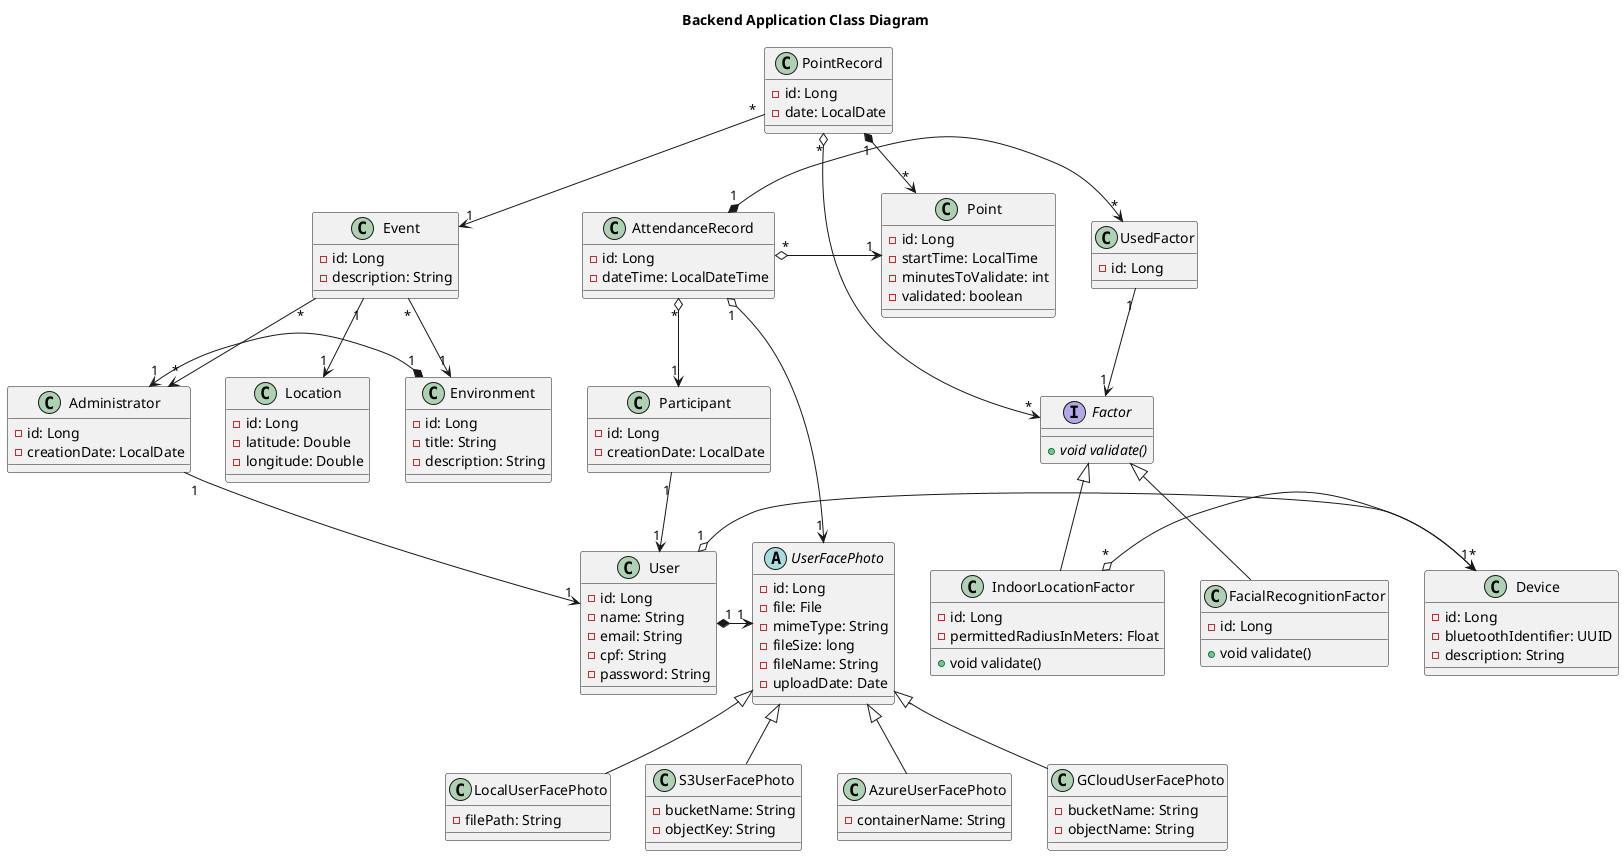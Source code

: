 @startuml
title Backend Application Class Diagram

class User {
    - id: Long
    - name: String
    - email: String
    - cpf: String
    - password: String
}

class Administrator {
    - id: Long
    - creationDate: LocalDate
}

class Participant {
    - id: Long
    - creationDate: LocalDate
}

class Device {
    - id: Long
    - bluetoothIdentifier: UUID
    - description: String
}

abstract class UserFacePhoto {
    - id: Long
    - file: File
    - mimeType: String
    - fileSize: long
    - fileName: String
    - uploadDate: Date
}

class UsedFactor {
     - id: Long
}

class LocalUserFacePhoto {
    - filePath: String
}

class S3UserFacePhoto {
    - bucketName: String
    - objectKey: String
}

class AzureUserFacePhoto {
    - containerName: String
}

class GCloudUserFacePhoto {
    - bucketName: String
    - objectName: String
}

class Environment {
    - id: Long
    - title: String
    - description: String
}

class Event {
    - id: Long
    - description: String
}

class Location {
    - id: Long
    - latitude: Double
    - longitude: Double
}


class PointRecord {
    - id: Long
    - date: LocalDate
}

class Point {
    - id: Long
    - startTime: LocalTime
    - minutesToValidate: int
    - validated: boolean
}

class AttendanceRecord {
    - id: Long
    - dateTime: LocalDateTime
}

interface Factor {
    + void {abstract} validate()
}

class FacialRecognitionFactor {
    - id: Long
    + void validate()
}

class IndoorLocationFactor {
    - id: Long
    - permittedRadiusInMeters: Float
    + void validate()
}

PointRecord "*" --> "1" Event
Event "*" --> "1" Environment
Environment "1" *-> "1" Administrator
Event "*" --> "*" Administrator
Event "1" --> "1" Location

PointRecord "1" *-> "*" Point
PointRecord "*" o-> "*" Factor

AttendanceRecord "*" o-> "1" Participant
AttendanceRecord "*" o-> "1" Point
AttendanceRecord "1" o-> "1" UserFacePhoto

Factor <|-- FacialRecognitionFactor
Factor <|-- IndoorLocationFactor

IndoorLocationFactor "*" o-> "1" Device

User "1" o-> "*" Device
User "1" *-> "1" UserFacePhoto

AttendanceRecord "1" *-> "*" UsedFactor
UsedFactor "1" --> "1" Factor

Administrator "1" --> "1" User
Participant "1" --> "1" User

UserFacePhoto <|-- LocalUserFacePhoto
UserFacePhoto <|-- S3UserFacePhoto
UserFacePhoto <|-- AzureUserFacePhoto
UserFacePhoto <|-- GCloudUserFacePhoto

@enduml